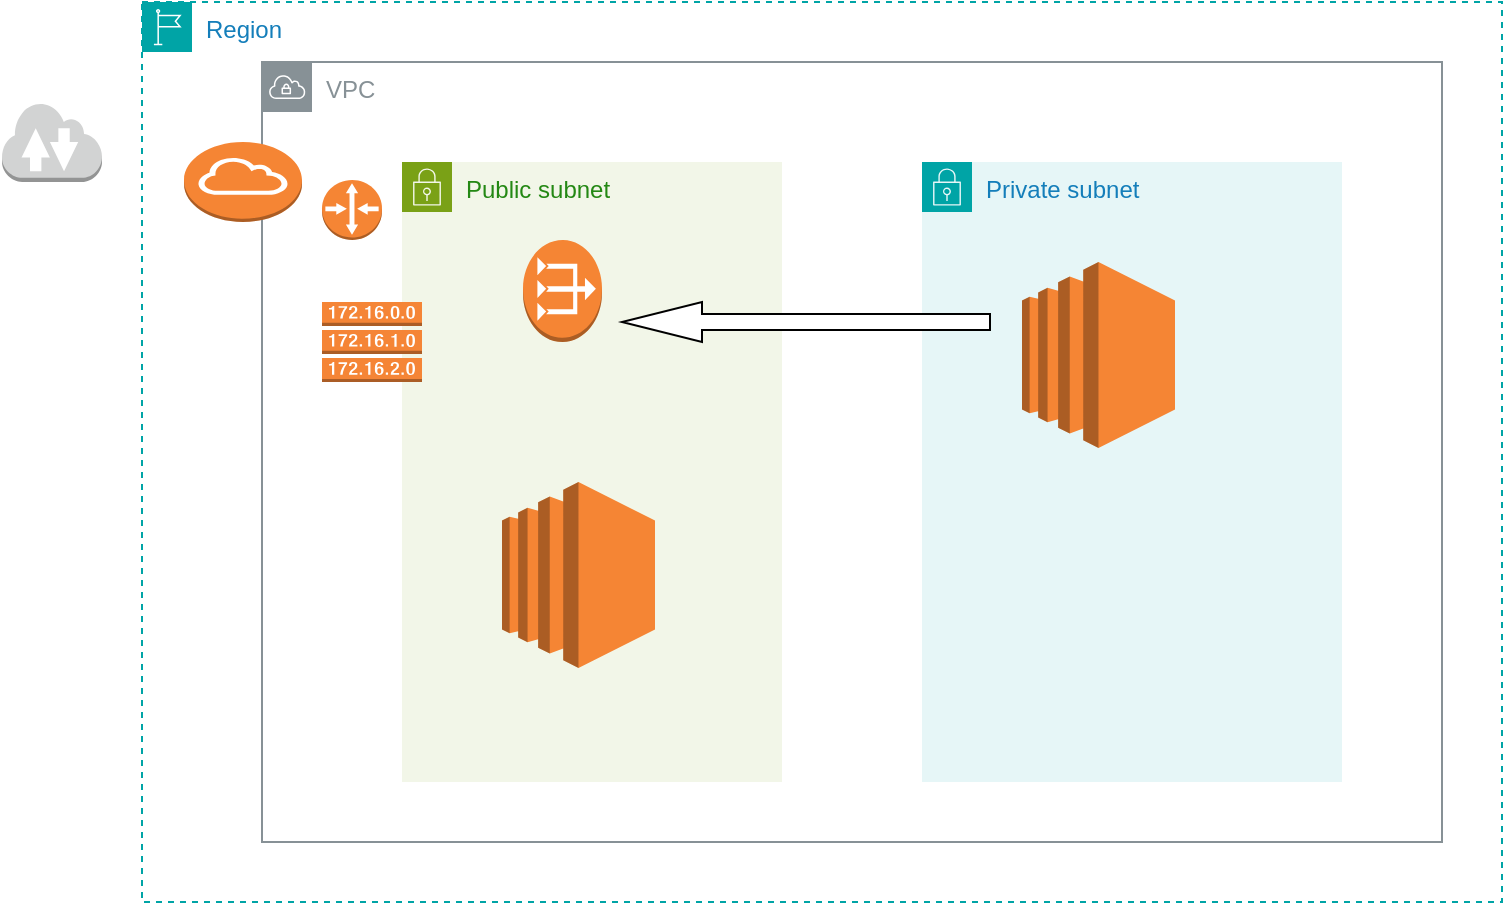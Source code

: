 <mxfile version="23.1.7" type="github">
  <diagram name="Page-1" id="hR6OIsEZpInjulw1fc8b">
    <mxGraphModel dx="2159" dy="494" grid="1" gridSize="10" guides="1" tooltips="1" connect="1" arrows="1" fold="1" page="1" pageScale="1" pageWidth="827" pageHeight="1169" math="0" shadow="0">
      <root>
        <mxCell id="0" />
        <mxCell id="1" parent="0" />
        <mxCell id="kbT9UFaKM_7gDaZy4Byf-1" value="VPC" style="sketch=0;outlineConnect=0;gradientColor=none;html=1;whiteSpace=wrap;fontSize=12;fontStyle=0;shape=mxgraph.aws4.group;grIcon=mxgraph.aws4.group_vpc;strokeColor=#879196;fillColor=none;verticalAlign=top;align=left;spacingLeft=30;fontColor=#879196;dashed=0;" vertex="1" parent="1">
          <mxGeometry x="100" y="460" width="590" height="390" as="geometry" />
        </mxCell>
        <mxCell id="kbT9UFaKM_7gDaZy4Byf-2" value="Public subnet" style="points=[[0,0],[0.25,0],[0.5,0],[0.75,0],[1,0],[1,0.25],[1,0.5],[1,0.75],[1,1],[0.75,1],[0.5,1],[0.25,1],[0,1],[0,0.75],[0,0.5],[0,0.25]];outlineConnect=0;gradientColor=none;html=1;whiteSpace=wrap;fontSize=12;fontStyle=0;container=1;pointerEvents=0;collapsible=0;recursiveResize=0;shape=mxgraph.aws4.group;grIcon=mxgraph.aws4.group_security_group;grStroke=0;strokeColor=#7AA116;fillColor=#F2F6E8;verticalAlign=top;align=left;spacingLeft=30;fontColor=#248814;dashed=0;" vertex="1" parent="1">
          <mxGeometry x="170" y="510" width="190" height="310" as="geometry" />
        </mxCell>
        <mxCell id="kbT9UFaKM_7gDaZy4Byf-4" value="" style="outlineConnect=0;dashed=0;verticalLabelPosition=bottom;verticalAlign=top;align=center;html=1;shape=mxgraph.aws3.ec2;fillColor=#F58534;gradientColor=none;" vertex="1" parent="kbT9UFaKM_7gDaZy4Byf-2">
          <mxGeometry x="50" y="160" width="76.5" height="93" as="geometry" />
        </mxCell>
        <mxCell id="kbT9UFaKM_7gDaZy4Byf-7" value="" style="outlineConnect=0;dashed=0;verticalLabelPosition=bottom;verticalAlign=top;align=center;html=1;shape=mxgraph.aws3.vpc_nat_gateway;fillColor=#F58534;gradientColor=none;" vertex="1" parent="kbT9UFaKM_7gDaZy4Byf-2">
          <mxGeometry x="60.5" y="39" width="39.5" height="51" as="geometry" />
        </mxCell>
        <mxCell id="kbT9UFaKM_7gDaZy4Byf-3" value="Private subnet" style="points=[[0,0],[0.25,0],[0.5,0],[0.75,0],[1,0],[1,0.25],[1,0.5],[1,0.75],[1,1],[0.75,1],[0.5,1],[0.25,1],[0,1],[0,0.75],[0,0.5],[0,0.25]];outlineConnect=0;gradientColor=none;html=1;whiteSpace=wrap;fontSize=12;fontStyle=0;container=1;pointerEvents=0;collapsible=0;recursiveResize=0;shape=mxgraph.aws4.group;grIcon=mxgraph.aws4.group_security_group;grStroke=0;strokeColor=#00A4A6;fillColor=#E6F6F7;verticalAlign=top;align=left;spacingLeft=30;fontColor=#147EBA;dashed=0;" vertex="1" parent="1">
          <mxGeometry x="430" y="510" width="210" height="310" as="geometry" />
        </mxCell>
        <mxCell id="kbT9UFaKM_7gDaZy4Byf-5" value="" style="outlineConnect=0;dashed=0;verticalLabelPosition=bottom;verticalAlign=top;align=center;html=1;shape=mxgraph.aws3.ec2;fillColor=#F58534;gradientColor=none;" vertex="1" parent="kbT9UFaKM_7gDaZy4Byf-3">
          <mxGeometry x="50" y="50" width="76.5" height="93" as="geometry" />
        </mxCell>
        <mxCell id="kbT9UFaKM_7gDaZy4Byf-8" value="" style="outlineConnect=0;dashed=0;verticalLabelPosition=bottom;verticalAlign=top;align=center;html=1;shape=mxgraph.aws3.route_table;fillColor=#F58536;gradientColor=none;" vertex="1" parent="1">
          <mxGeometry x="130" y="580" width="50" height="40" as="geometry" />
        </mxCell>
        <mxCell id="kbT9UFaKM_7gDaZy4Byf-9" value="" style="outlineConnect=0;dashed=0;verticalLabelPosition=bottom;verticalAlign=top;align=center;html=1;shape=mxgraph.aws3.internet_gateway;fillColor=#F58534;gradientColor=none;" vertex="1" parent="1">
          <mxGeometry x="61" y="500" width="59" height="40" as="geometry" />
        </mxCell>
        <mxCell id="kbT9UFaKM_7gDaZy4Byf-10" value="Region" style="points=[[0,0],[0.25,0],[0.5,0],[0.75,0],[1,0],[1,0.25],[1,0.5],[1,0.75],[1,1],[0.75,1],[0.5,1],[0.25,1],[0,1],[0,0.75],[0,0.5],[0,0.25]];outlineConnect=0;gradientColor=none;html=1;whiteSpace=wrap;fontSize=12;fontStyle=0;container=1;pointerEvents=0;collapsible=0;recursiveResize=0;shape=mxgraph.aws4.group;grIcon=mxgraph.aws4.group_region;strokeColor=#00A4A6;fillColor=none;verticalAlign=top;align=left;spacingLeft=30;fontColor=#147EBA;dashed=1;" vertex="1" parent="1">
          <mxGeometry x="40" y="430" width="680" height="450" as="geometry" />
        </mxCell>
        <mxCell id="kbT9UFaKM_7gDaZy4Byf-11" value="" style="outlineConnect=0;dashed=0;verticalLabelPosition=bottom;verticalAlign=top;align=center;html=1;shape=mxgraph.aws3.router;fillColor=#F58534;gradientColor=none;" vertex="1" parent="kbT9UFaKM_7gDaZy4Byf-10">
          <mxGeometry x="90" y="89" width="30" height="30" as="geometry" />
        </mxCell>
        <mxCell id="kbT9UFaKM_7gDaZy4Byf-12" value="" style="outlineConnect=0;dashed=0;verticalLabelPosition=bottom;verticalAlign=top;align=center;html=1;shape=mxgraph.aws3.internet_2;fillColor=#D2D3D3;gradientColor=none;" vertex="1" parent="1">
          <mxGeometry x="-30" y="480" width="50" height="40" as="geometry" />
        </mxCell>
        <mxCell id="kbT9UFaKM_7gDaZy4Byf-14" value="" style="html=1;shadow=0;dashed=0;align=center;verticalAlign=middle;shape=mxgraph.arrows2.arrow;dy=0.6;dx=40;flipH=1;notch=0;" vertex="1" parent="1">
          <mxGeometry x="280" y="580" width="184" height="20" as="geometry" />
        </mxCell>
      </root>
    </mxGraphModel>
  </diagram>
</mxfile>
